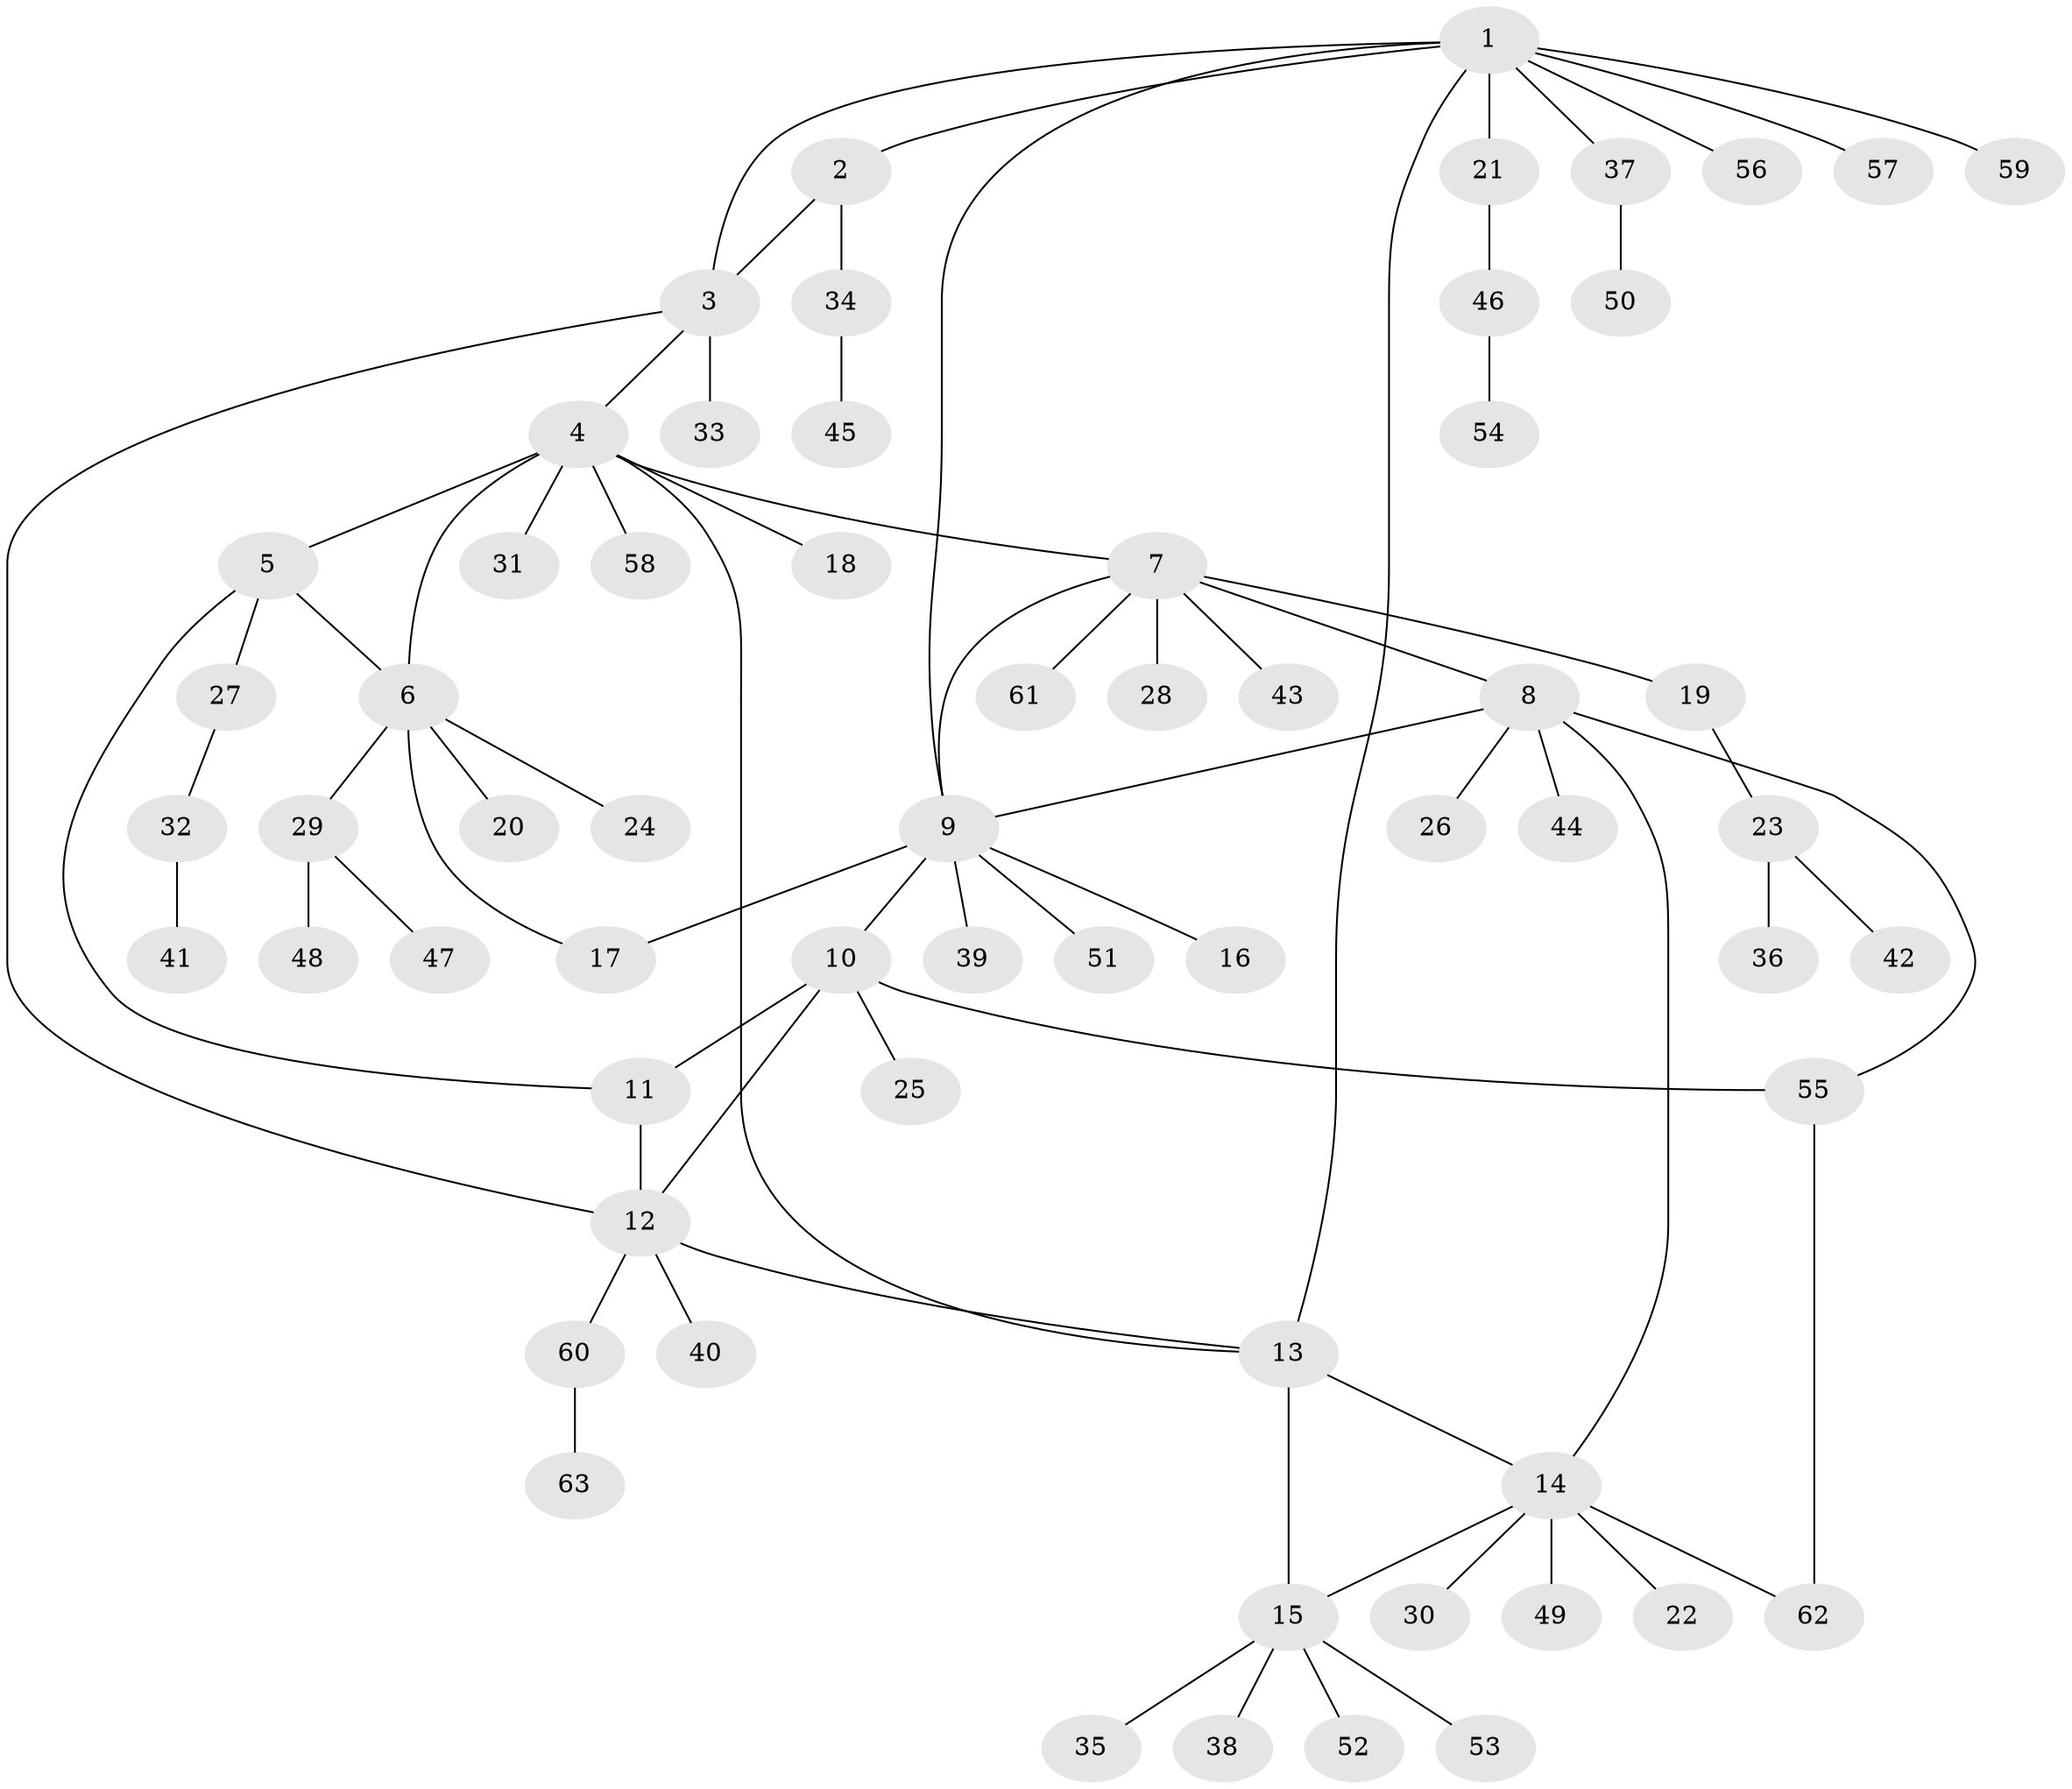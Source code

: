 // coarse degree distribution, {9: 0.021739130434782608, 3: 0.043478260869565216, 4: 0.021739130434782608, 7: 0.021739130434782608, 5: 0.15217391304347827, 10: 0.021739130434782608, 6: 0.021739130434782608, 1: 0.5869565217391305, 2: 0.10869565217391304}
// Generated by graph-tools (version 1.1) at 2025/52/02/27/25 19:52:22]
// undirected, 63 vertices, 76 edges
graph export_dot {
graph [start="1"]
  node [color=gray90,style=filled];
  1;
  2;
  3;
  4;
  5;
  6;
  7;
  8;
  9;
  10;
  11;
  12;
  13;
  14;
  15;
  16;
  17;
  18;
  19;
  20;
  21;
  22;
  23;
  24;
  25;
  26;
  27;
  28;
  29;
  30;
  31;
  32;
  33;
  34;
  35;
  36;
  37;
  38;
  39;
  40;
  41;
  42;
  43;
  44;
  45;
  46;
  47;
  48;
  49;
  50;
  51;
  52;
  53;
  54;
  55;
  56;
  57;
  58;
  59;
  60;
  61;
  62;
  63;
  1 -- 2;
  1 -- 3;
  1 -- 9;
  1 -- 13;
  1 -- 21;
  1 -- 37;
  1 -- 56;
  1 -- 57;
  1 -- 59;
  2 -- 3;
  2 -- 34;
  3 -- 4;
  3 -- 12;
  3 -- 33;
  4 -- 5;
  4 -- 6;
  4 -- 7;
  4 -- 13;
  4 -- 18;
  4 -- 31;
  4 -- 58;
  5 -- 6;
  5 -- 11;
  5 -- 27;
  6 -- 17;
  6 -- 20;
  6 -- 24;
  6 -- 29;
  7 -- 8;
  7 -- 9;
  7 -- 19;
  7 -- 28;
  7 -- 43;
  7 -- 61;
  8 -- 9;
  8 -- 14;
  8 -- 26;
  8 -- 44;
  8 -- 55;
  9 -- 10;
  9 -- 16;
  9 -- 17;
  9 -- 39;
  9 -- 51;
  10 -- 11;
  10 -- 12;
  10 -- 25;
  10 -- 55;
  11 -- 12;
  12 -- 13;
  12 -- 40;
  12 -- 60;
  13 -- 14;
  13 -- 15;
  14 -- 15;
  14 -- 22;
  14 -- 30;
  14 -- 49;
  14 -- 62;
  15 -- 35;
  15 -- 38;
  15 -- 52;
  15 -- 53;
  19 -- 23;
  21 -- 46;
  23 -- 36;
  23 -- 42;
  27 -- 32;
  29 -- 47;
  29 -- 48;
  32 -- 41;
  34 -- 45;
  37 -- 50;
  46 -- 54;
  55 -- 62;
  60 -- 63;
}
